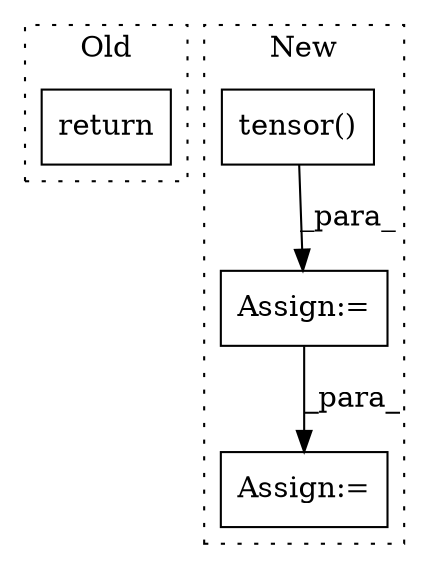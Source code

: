 digraph G {
subgraph cluster0 {
1 [label="return" a="93" s="215" l="7" shape="box"];
label = "Old";
style="dotted";
}
subgraph cluster1 {
2 [label="tensor()" a="75" s="417,441" l="13,1" shape="box"];
3 [label="Assign:=" a="68" s="526" l="3" shape="box"];
4 [label="Assign:=" a="68" s="414" l="3" shape="box"];
label = "New";
style="dotted";
}
2 -> 4 [label="_para_"];
4 -> 3 [label="_para_"];
}